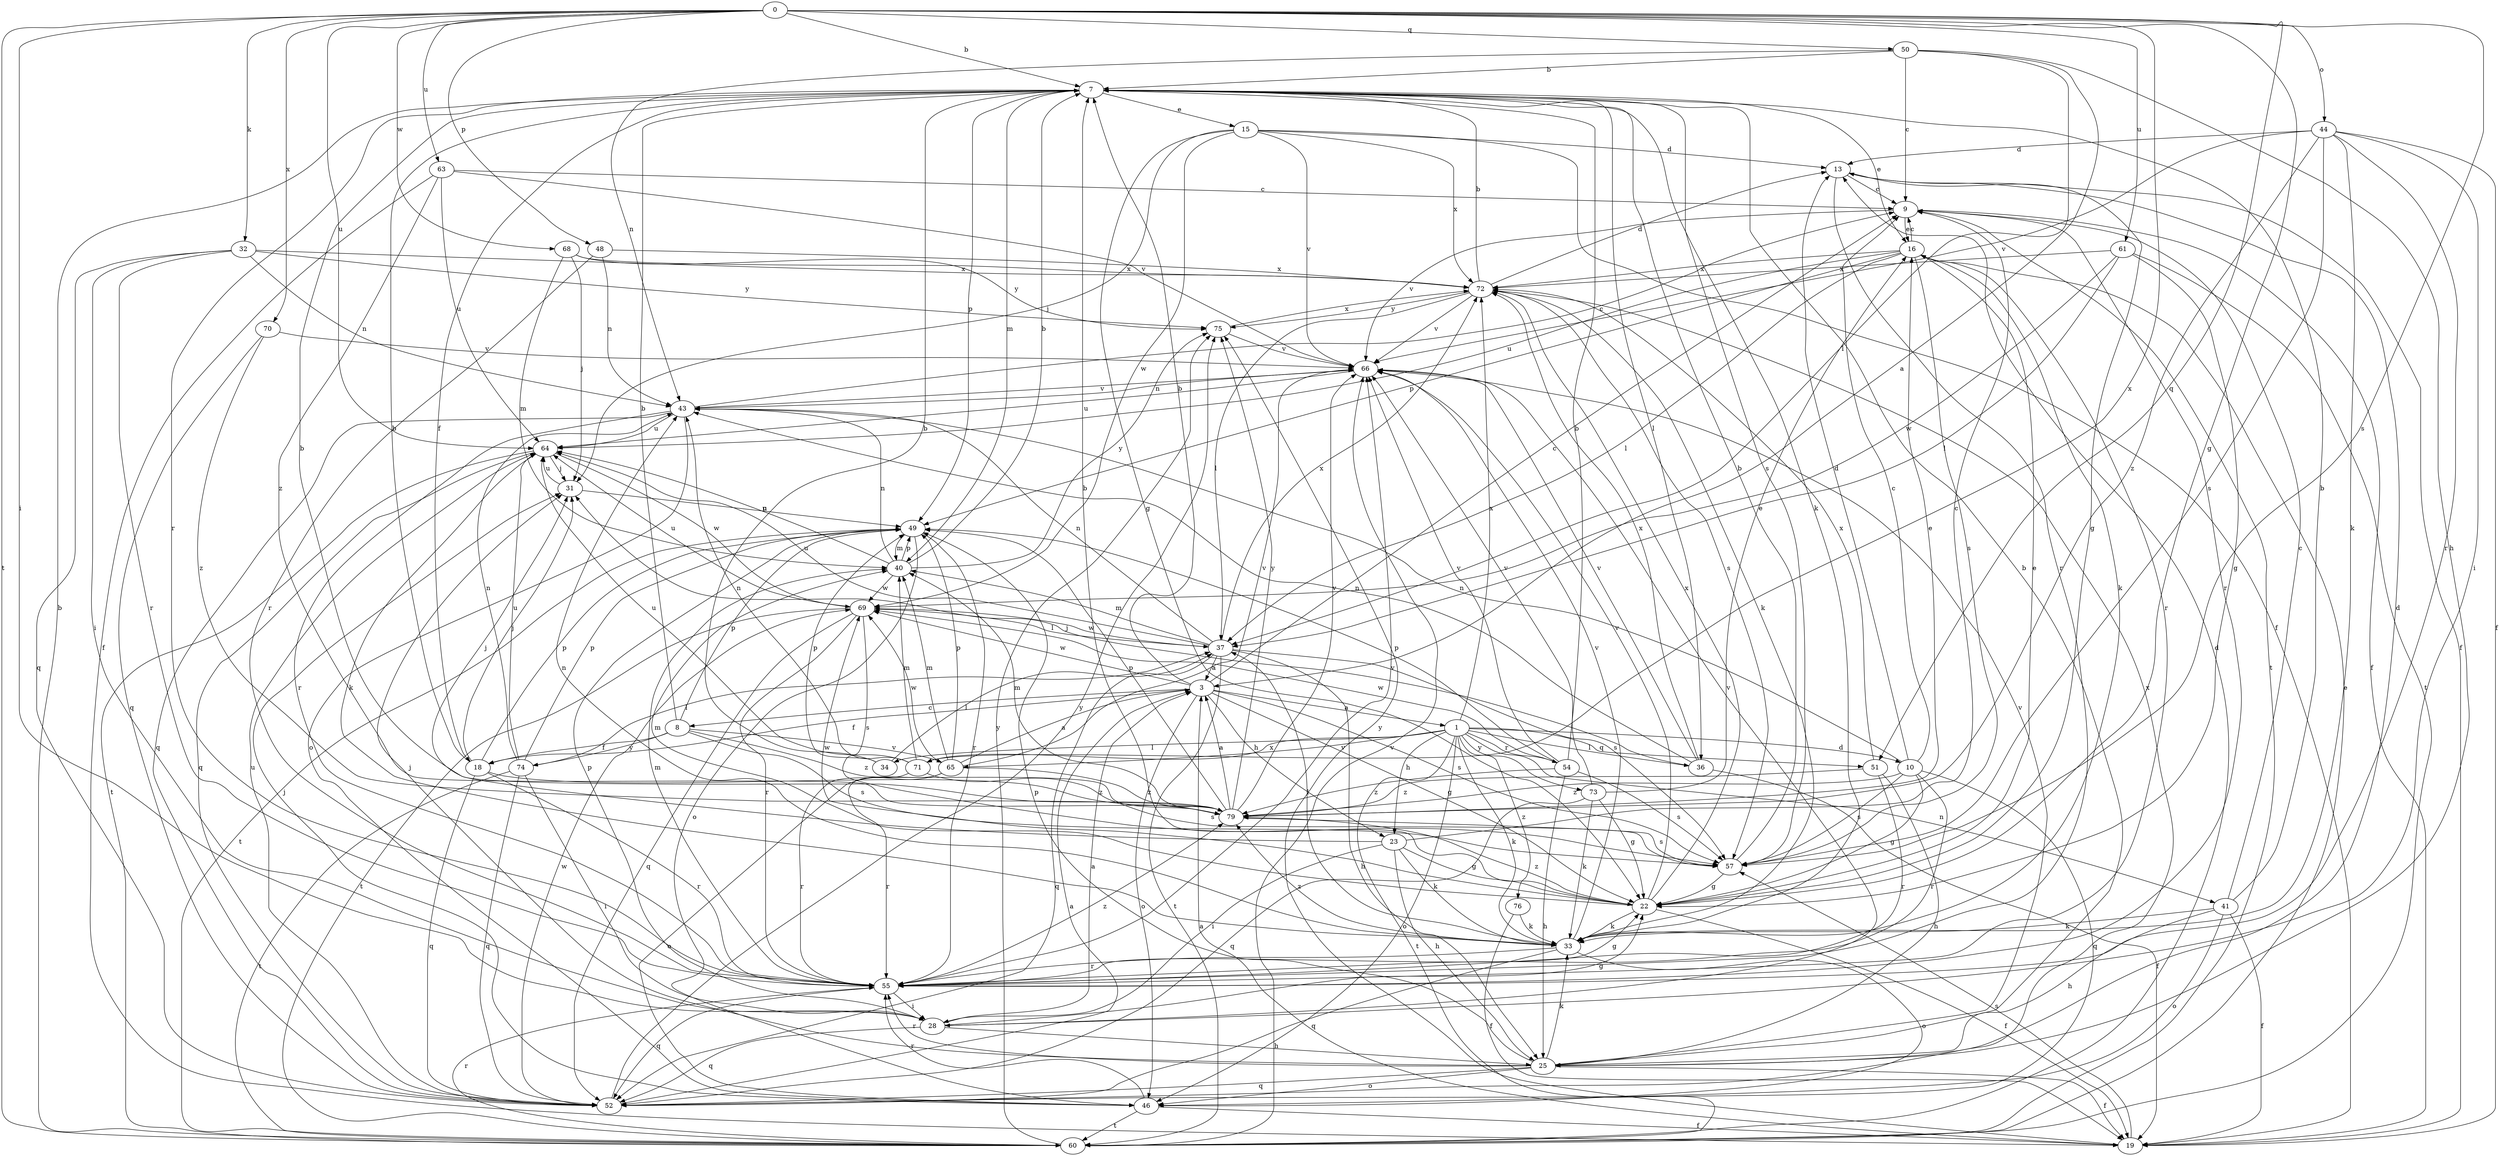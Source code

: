 strict digraph  {
0;
1;
3;
7;
8;
9;
10;
13;
15;
16;
18;
19;
22;
23;
25;
28;
31;
32;
33;
34;
36;
37;
40;
41;
43;
44;
46;
48;
49;
50;
51;
52;
54;
55;
57;
60;
61;
63;
64;
65;
66;
68;
69;
70;
71;
72;
73;
74;
75;
76;
79;
0 -> 7  [label=b];
0 -> 22  [label=g];
0 -> 28  [label=i];
0 -> 32  [label=k];
0 -> 44  [label=o];
0 -> 48  [label=p];
0 -> 50  [label=q];
0 -> 51  [label=q];
0 -> 57  [label=s];
0 -> 60  [label=t];
0 -> 61  [label=u];
0 -> 63  [label=u];
0 -> 64  [label=u];
0 -> 68  [label=w];
0 -> 70  [label=x];
0 -> 71  [label=x];
1 -> 10  [label=d];
1 -> 23  [label=h];
1 -> 33  [label=k];
1 -> 34  [label=l];
1 -> 36  [label=l];
1 -> 41  [label=n];
1 -> 46  [label=o];
1 -> 51  [label=q];
1 -> 54  [label=r];
1 -> 60  [label=t];
1 -> 65  [label=v];
1 -> 71  [label=x];
1 -> 72  [label=x];
1 -> 73  [label=y];
1 -> 76  [label=z];
3 -> 1  [label=a];
3 -> 7  [label=b];
3 -> 8  [label=c];
3 -> 9  [label=c];
3 -> 18  [label=f];
3 -> 22  [label=g];
3 -> 23  [label=h];
3 -> 46  [label=o];
3 -> 57  [label=s];
3 -> 69  [label=w];
7 -> 15  [label=e];
7 -> 16  [label=e];
7 -> 18  [label=f];
7 -> 33  [label=k];
7 -> 36  [label=l];
7 -> 40  [label=m];
7 -> 49  [label=p];
7 -> 55  [label=r];
7 -> 57  [label=s];
8 -> 7  [label=b];
8 -> 18  [label=f];
8 -> 49  [label=p];
8 -> 57  [label=s];
8 -> 65  [label=v];
8 -> 74  [label=y];
8 -> 79  [label=z];
9 -> 16  [label=e];
9 -> 19  [label=f];
9 -> 55  [label=r];
9 -> 60  [label=t];
9 -> 66  [label=v];
10 -> 9  [label=c];
10 -> 13  [label=d];
10 -> 22  [label=g];
10 -> 43  [label=n];
10 -> 52  [label=q];
10 -> 55  [label=r];
10 -> 57  [label=s];
10 -> 79  [label=z];
13 -> 9  [label=c];
13 -> 19  [label=f];
13 -> 22  [label=g];
13 -> 55  [label=r];
15 -> 13  [label=d];
15 -> 19  [label=f];
15 -> 22  [label=g];
15 -> 31  [label=j];
15 -> 66  [label=v];
15 -> 69  [label=w];
15 -> 72  [label=x];
16 -> 9  [label=c];
16 -> 33  [label=k];
16 -> 37  [label=l];
16 -> 49  [label=p];
16 -> 55  [label=r];
16 -> 57  [label=s];
16 -> 64  [label=u];
16 -> 72  [label=x];
18 -> 7  [label=b];
18 -> 31  [label=j];
18 -> 49  [label=p];
18 -> 52  [label=q];
18 -> 55  [label=r];
18 -> 79  [label=z];
19 -> 3  [label=a];
19 -> 57  [label=s];
19 -> 75  [label=y];
22 -> 7  [label=b];
22 -> 16  [label=e];
22 -> 19  [label=f];
22 -> 33  [label=k];
22 -> 40  [label=m];
22 -> 66  [label=v];
22 -> 69  [label=w];
22 -> 72  [label=x];
22 -> 79  [label=z];
23 -> 9  [label=c];
23 -> 22  [label=g];
23 -> 25  [label=h];
23 -> 28  [label=i];
23 -> 31  [label=j];
23 -> 33  [label=k];
25 -> 7  [label=b];
25 -> 13  [label=d];
25 -> 19  [label=f];
25 -> 31  [label=j];
25 -> 33  [label=k];
25 -> 46  [label=o];
25 -> 49  [label=p];
25 -> 52  [label=q];
25 -> 55  [label=r];
25 -> 66  [label=v];
28 -> 3  [label=a];
28 -> 22  [label=g];
28 -> 25  [label=h];
28 -> 49  [label=p];
28 -> 52  [label=q];
28 -> 66  [label=v];
31 -> 49  [label=p];
31 -> 64  [label=u];
32 -> 28  [label=i];
32 -> 43  [label=n];
32 -> 52  [label=q];
32 -> 55  [label=r];
32 -> 72  [label=x];
32 -> 75  [label=y];
33 -> 37  [label=l];
33 -> 43  [label=n];
33 -> 46  [label=o];
33 -> 52  [label=q];
33 -> 55  [label=r];
33 -> 66  [label=v];
33 -> 79  [label=z];
34 -> 7  [label=b];
34 -> 37  [label=l];
34 -> 49  [label=p];
36 -> 19  [label=f];
36 -> 31  [label=j];
36 -> 43  [label=n];
36 -> 66  [label=v];
36 -> 72  [label=x];
37 -> 3  [label=a];
37 -> 25  [label=h];
37 -> 40  [label=m];
37 -> 43  [label=n];
37 -> 52  [label=q];
37 -> 57  [label=s];
37 -> 60  [label=t];
37 -> 64  [label=u];
37 -> 69  [label=w];
37 -> 72  [label=x];
40 -> 7  [label=b];
40 -> 43  [label=n];
40 -> 49  [label=p];
40 -> 64  [label=u];
40 -> 69  [label=w];
40 -> 75  [label=y];
41 -> 7  [label=b];
41 -> 9  [label=c];
41 -> 19  [label=f];
41 -> 25  [label=h];
41 -> 33  [label=k];
41 -> 46  [label=o];
43 -> 9  [label=c];
43 -> 46  [label=o];
43 -> 52  [label=q];
43 -> 55  [label=r];
43 -> 64  [label=u];
43 -> 66  [label=v];
44 -> 13  [label=d];
44 -> 19  [label=f];
44 -> 28  [label=i];
44 -> 33  [label=k];
44 -> 55  [label=r];
44 -> 57  [label=s];
44 -> 66  [label=v];
44 -> 79  [label=z];
46 -> 19  [label=f];
46 -> 31  [label=j];
46 -> 55  [label=r];
46 -> 60  [label=t];
48 -> 43  [label=n];
48 -> 55  [label=r];
48 -> 72  [label=x];
49 -> 40  [label=m];
49 -> 46  [label=o];
49 -> 55  [label=r];
49 -> 60  [label=t];
50 -> 3  [label=a];
50 -> 7  [label=b];
50 -> 9  [label=c];
50 -> 25  [label=h];
50 -> 37  [label=l];
50 -> 43  [label=n];
51 -> 25  [label=h];
51 -> 55  [label=r];
51 -> 72  [label=x];
51 -> 79  [label=z];
52 -> 3  [label=a];
52 -> 64  [label=u];
52 -> 69  [label=w];
52 -> 72  [label=x];
52 -> 75  [label=y];
54 -> 7  [label=b];
54 -> 25  [label=h];
54 -> 49  [label=p];
54 -> 57  [label=s];
54 -> 66  [label=v];
54 -> 69  [label=w];
54 -> 79  [label=z];
55 -> 22  [label=g];
55 -> 28  [label=i];
55 -> 40  [label=m];
55 -> 52  [label=q];
55 -> 66  [label=v];
55 -> 79  [label=z];
57 -> 7  [label=b];
57 -> 22  [label=g];
60 -> 7  [label=b];
60 -> 13  [label=d];
60 -> 16  [label=e];
60 -> 55  [label=r];
60 -> 66  [label=v];
60 -> 75  [label=y];
61 -> 22  [label=g];
61 -> 37  [label=l];
61 -> 60  [label=t];
61 -> 69  [label=w];
61 -> 72  [label=x];
63 -> 9  [label=c];
63 -> 19  [label=f];
63 -> 64  [label=u];
63 -> 66  [label=v];
63 -> 79  [label=z];
64 -> 31  [label=j];
64 -> 33  [label=k];
64 -> 52  [label=q];
64 -> 60  [label=t];
64 -> 69  [label=w];
65 -> 3  [label=a];
65 -> 40  [label=m];
65 -> 46  [label=o];
65 -> 49  [label=p];
65 -> 55  [label=r];
65 -> 66  [label=v];
65 -> 69  [label=w];
65 -> 79  [label=z];
66 -> 43  [label=n];
66 -> 64  [label=u];
68 -> 31  [label=j];
68 -> 40  [label=m];
68 -> 72  [label=x];
68 -> 75  [label=y];
69 -> 37  [label=l];
69 -> 52  [label=q];
69 -> 55  [label=r];
69 -> 57  [label=s];
69 -> 60  [label=t];
69 -> 64  [label=u];
70 -> 52  [label=q];
70 -> 66  [label=v];
70 -> 79  [label=z];
71 -> 40  [label=m];
71 -> 43  [label=n];
71 -> 55  [label=r];
71 -> 57  [label=s];
71 -> 64  [label=u];
72 -> 7  [label=b];
72 -> 13  [label=d];
72 -> 33  [label=k];
72 -> 37  [label=l];
72 -> 57  [label=s];
72 -> 66  [label=v];
72 -> 75  [label=y];
73 -> 16  [label=e];
73 -> 22  [label=g];
73 -> 33  [label=k];
73 -> 52  [label=q];
73 -> 66  [label=v];
74 -> 28  [label=i];
74 -> 37  [label=l];
74 -> 43  [label=n];
74 -> 49  [label=p];
74 -> 52  [label=q];
74 -> 60  [label=t];
74 -> 64  [label=u];
75 -> 66  [label=v];
75 -> 72  [label=x];
76 -> 19  [label=f];
76 -> 33  [label=k];
79 -> 3  [label=a];
79 -> 7  [label=b];
79 -> 16  [label=e];
79 -> 40  [label=m];
79 -> 49  [label=p];
79 -> 57  [label=s];
79 -> 66  [label=v];
79 -> 75  [label=y];
}
